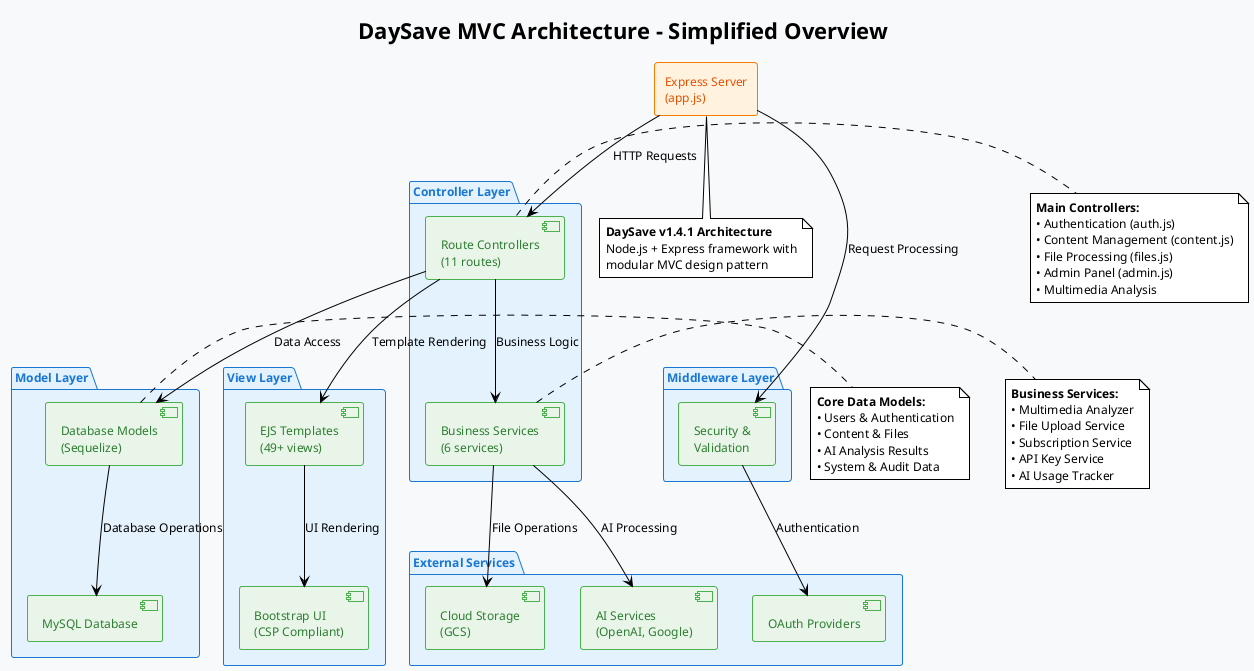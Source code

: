 @startuml DaySave MVC Architecture - Simplified
!theme plain
skinparam backgroundColor #F8F9FA
skinparam defaultFontSize 12
skinparam defaultFontName Arial

' Simplified color scheme
skinparam package {
    BackgroundColor #E3F2FD
    BorderColor #1976D2
    FontColor #1976D2
    FontStyle bold
}
skinparam component {
    BackgroundColor #E8F5E8
    BorderColor #4CAF50
    FontColor #2E7D32
}
skinparam rectangle {
    BackgroundColor #FFF3E0
    BorderColor #F57C00
    FontColor #E65100
}

title DaySave MVC Architecture - Simplified Overview

' Main Application Entry Point
rectangle "Express Server\n(app.js)" as App

' MVC Layers
package "Model Layer" {
    component "Database Models\n(Sequelize)" as Models
    component "MySQL Database" as DB
}

package "View Layer" {
    component "EJS Templates\n(49+ views)" as Views
    component "Bootstrap UI\n(CSP Compliant)" as UI
}

package "Controller Layer" {
    component "Route Controllers\n(11 routes)" as Controllers
    component "Business Services\n(6 services)" as Services
}

' Middleware & External
package "Middleware Layer" {
    component "Security &\nValidation" as MiddlewareComp
}

package "External Services" {
    component "AI Services\n(OpenAI, Google)" as AI
    component "Cloud Storage\n(GCS)" as Storage
    component "OAuth Providers" as OAuth
}

' Core MVC Flow
App --> Controllers : HTTP Requests
Controllers --> Models : Data Access
Controllers --> Views : Template Rendering
Models --> DB : Database Operations

' Supporting Flows
App --> MiddlewareComp : Request Processing
Controllers --> Services : Business Logic
Services --> AI : AI Processing
Services --> Storage : File Operations
MiddlewareComp --> OAuth : Authentication
Views --> UI : UI Rendering

' Key Notes
note right of Models
  **Core Data Models:**
  • Users & Authentication
  • Content & Files
  • AI Analysis Results
  • System & Audit Data
end note

note right of Controllers
  **Main Controllers:**
  • Authentication (auth.js)
  • Content Management (content.js)
  • File Processing (files.js)
  • Admin Panel (admin.js)
  • Multimedia Analysis
end note

note right of Services
  **Business Services:**
  • Multimedia Analyzer
  • File Upload Service
  • Subscription Service
  • API Key Service
  • AI Usage Tracker
end note

note bottom of App
  **DaySave v1.4.1 Architecture**
  Node.js + Express framework with
  modular MVC design pattern
end note

@enduml
